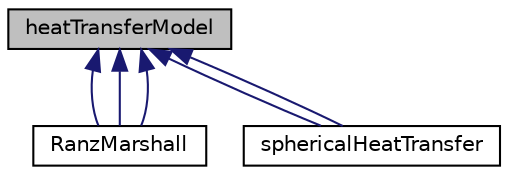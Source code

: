 digraph "heatTransferModel"
{
  bgcolor="transparent";
  edge [fontname="Helvetica",fontsize="10",labelfontname="Helvetica",labelfontsize="10"];
  node [fontname="Helvetica",fontsize="10",shape=record];
  Node1 [label="heatTransferModel",height=0.2,width=0.4,color="black", fillcolor="grey75", style="filled", fontcolor="black"];
  Node1 -> Node2 [dir="back",color="midnightblue",fontsize="10",style="solid",fontname="Helvetica"];
  Node2 [label="RanzMarshall",height=0.2,width=0.4,color="black",URL="$a02072.html",tooltip="Ranz-Marshall correlation for turbulent heat transfer from the surface of a sphere to the surrounding..."];
  Node1 -> Node2 [dir="back",color="midnightblue",fontsize="10",style="solid",fontname="Helvetica"];
  Node1 -> Node2 [dir="back",color="midnightblue",fontsize="10",style="solid",fontname="Helvetica"];
  Node1 -> Node3 [dir="back",color="midnightblue",fontsize="10",style="solid",fontname="Helvetica"];
  Node3 [label="sphericalHeatTransfer",height=0.2,width=0.4,color="black",URL="$a02409.html",tooltip="Model which applies an analytical solution for heat transfer from the surface of a sphere to the flui..."];
  Node1 -> Node3 [dir="back",color="midnightblue",fontsize="10",style="solid",fontname="Helvetica"];
}
